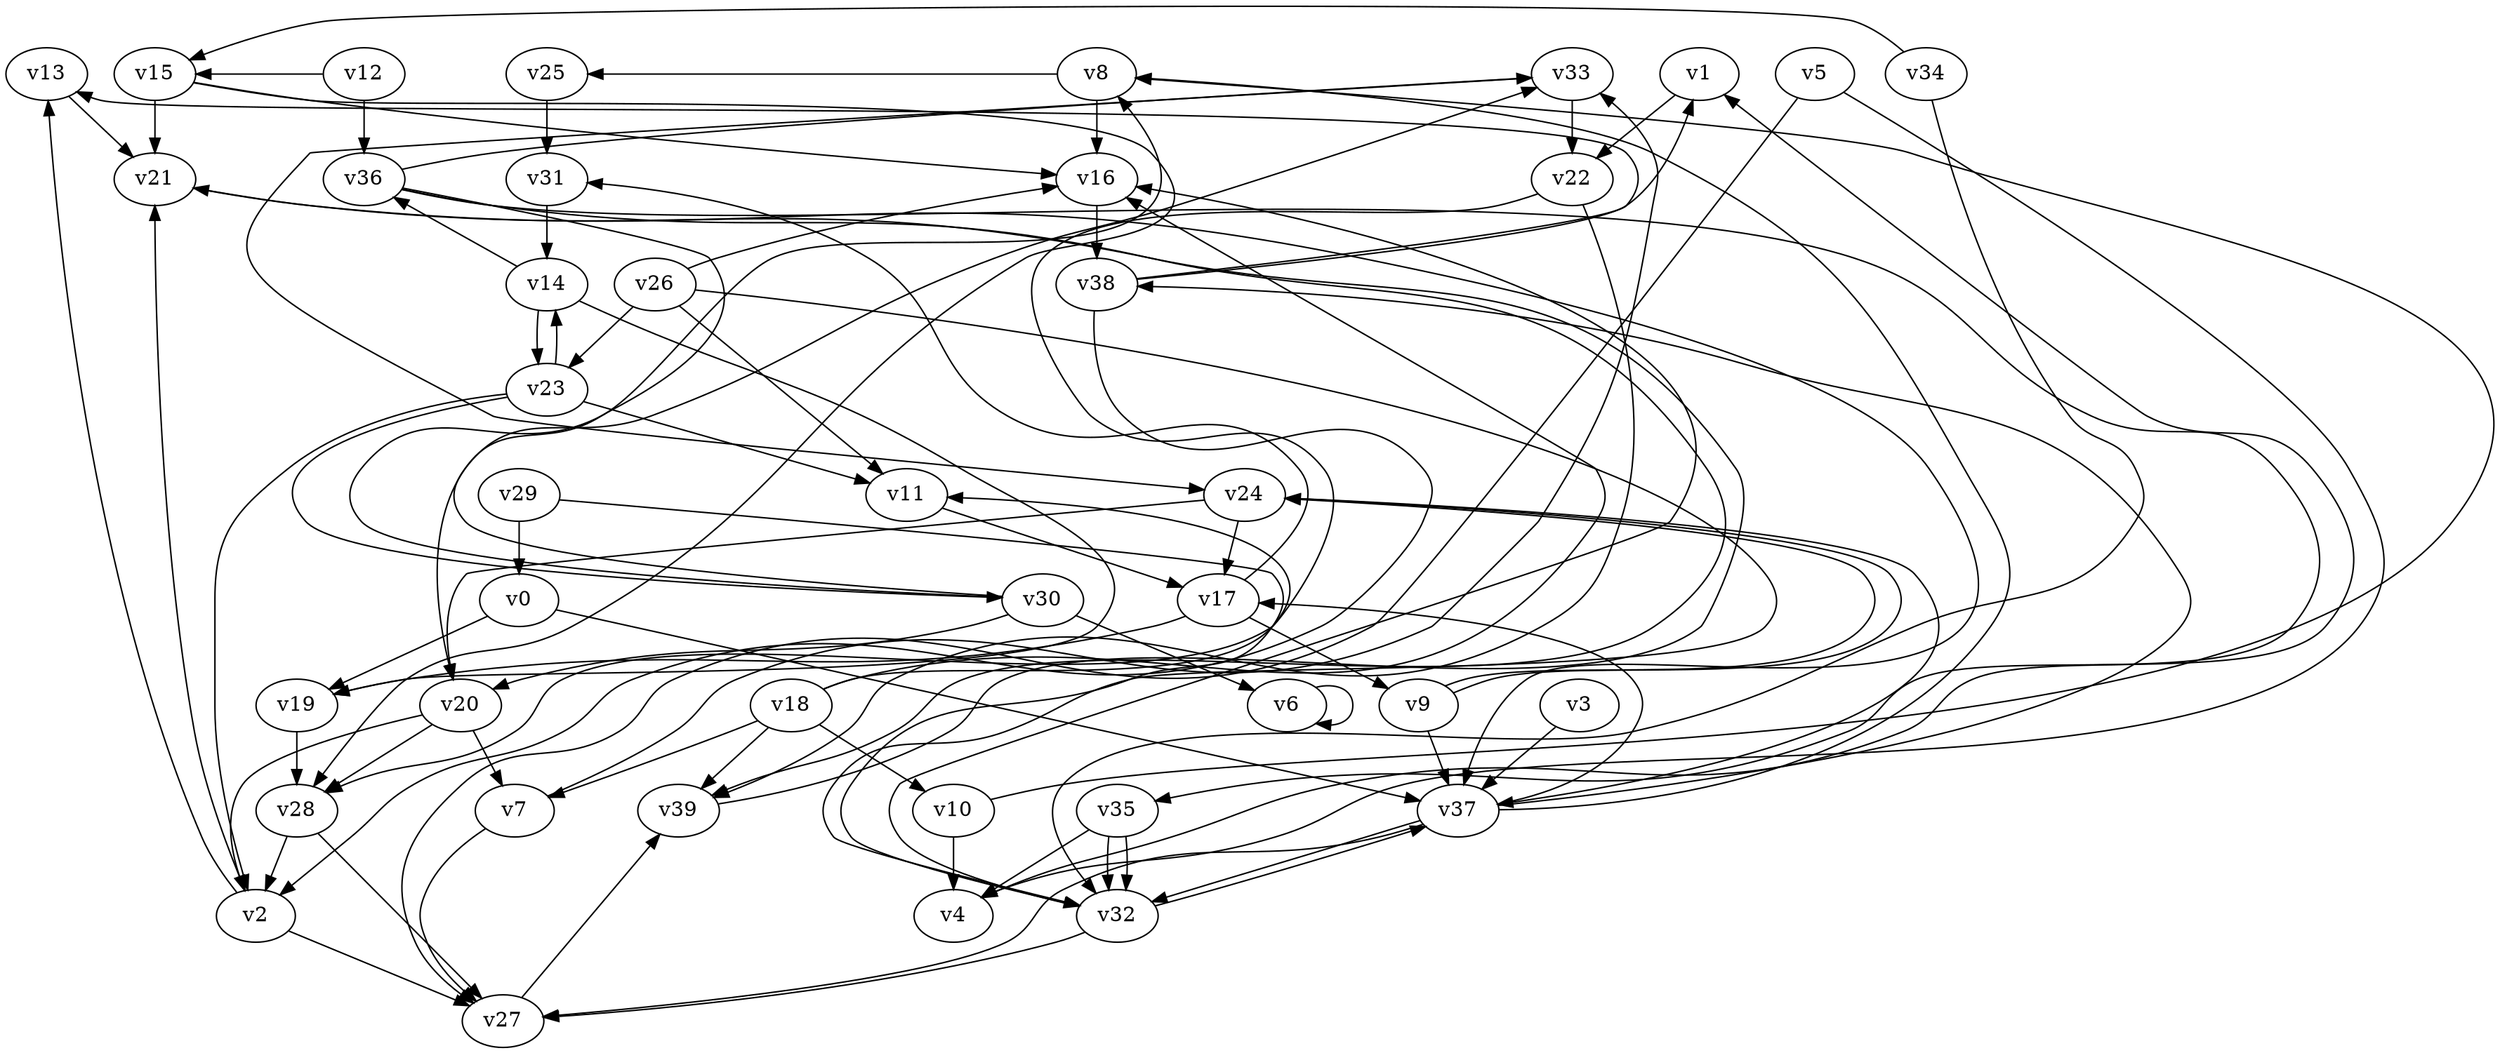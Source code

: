 // Benchmark game 57 - 40 vertices
digraph G {
    v0 [name="v0", player=1];
    v1 [name="v1", player=0];
    v2 [name="v2", player=1];
    v3 [name="v3", player=1];
    v4 [name="v4", player=0];
    v5 [name="v5", player=0];
    v6 [name="v6", player=1];
    v7 [name="v7", player=1];
    v8 [name="v8", player=1];
    v9 [name="v9", player=1];
    v10 [name="v10", player=0];
    v11 [name="v11", player=0, target=1];
    v12 [name="v12", player=0];
    v13 [name="v13", player=0, target=1];
    v14 [name="v14", player=1];
    v15 [name="v15", player=0];
    v16 [name="v16", player=0];
    v17 [name="v17", player=1];
    v18 [name="v18", player=0];
    v19 [name="v19", player=0];
    v20 [name="v20", player=0];
    v21 [name="v21", player=1];
    v22 [name="v22", player=1];
    v23 [name="v23", player=0];
    v24 [name="v24", player=0, target=1];
    v25 [name="v25", player=1];
    v26 [name="v26", player=0];
    v27 [name="v27", player=1, target=1];
    v28 [name="v28", player=1];
    v29 [name="v29", player=1];
    v30 [name="v30", player=1];
    v31 [name="v31", player=0];
    v32 [name="v32", player=0];
    v33 [name="v33", player=1];
    v34 [name="v34", player=1];
    v35 [name="v35", player=1];
    v36 [name="v36", player=0];
    v37 [name="v37", player=1];
    v38 [name="v38", player=1];
    v39 [name="v39", player=1];

    v0 -> v19;
    v1 -> v22 [constraint="time <= 24"];
    v2 -> v21 [constraint="time <= 13"];
    v3 -> v37;
    v4 -> v1 [constraint="time == 19"];
    v5 -> v27 [constraint="time <= 6"];
    v6 -> v6 [constraint="time % 4 == 3"];
    v7 -> v27 [constraint="time % 6 == 4"];
    v8 -> v16;
    v9 -> v24 [constraint="time == 7"];
    v10 -> v8 [constraint="time <= 13"];
    v11 -> v17;
    v12 -> v15 [constraint="time >= 5"];
    v13 -> v21 [constraint="time % 2 == 1"];
    v14 -> v23;
    v15 -> v16 [constraint="time >= 13"];
    v16 -> v38;
    v17 -> v19 [constraint="time % 4 == 2"];
    v18 -> v11 [constraint="time == 0"];
    v19 -> v28;
    v20 -> v2 [constraint="(time % 4 == 0) || (time % 4 == 0)"];
    v21 -> v37 [constraint="time <= 13"];
    v22 -> v39 [constraint="time % 2 == 1"];
    v23 -> v11;
    v24 -> v17;
    v25 -> v31;
    v26 -> v11;
    v27 -> v39 [constraint="time % 3 == 0"];
    v28 -> v2;
    v29 -> v32 [constraint="time <= 23"];
    v30 -> v20;
    v31 -> v14;
    v32 -> v16 [constraint="(time % 3 == 0) || (time % 5 == 0)"];
    v33 -> v22;
    v34 -> v32 [constraint="time == 16"];
    v35 -> v4;
    v36 -> v20 [constraint="time % 5 == 0"];
    v37 -> v27 [constraint="time <= 9"];
    v38 -> v1 [constraint="time == 11"];
    v39 -> v21 [constraint="(time >= 6) && (time <= 22)"];
    v18 -> v39;
    v23 -> v2;
    v9 -> v37;
    v38 -> v13 [constraint="time >= 9"];
    v32 -> v37 [constraint="time >= 4"];
    v24 -> v37;
    v9 -> v24 [constraint="time >= 11"];
    v5 -> v4 [constraint="(time >= 10) && (time <= 23)"];
    v36 -> v35 [constraint="time >= 9"];
    v7 -> v33 [constraint="time >= 10"];
    v30 -> v33 [constraint="time % 4 == 2"];
    v12 -> v36;
    v15 -> v21;
    v23 -> v14 [constraint="time == 3"];
    v15 -> v28 [constraint="time >= 15"];
    v26 -> v23;
    v35 -> v32;
    v23 -> v30 [constraint="time % 5 == 3"];
    v14 -> v36 [constraint="time >= 3"];
    v34 -> v15 [constraint="time >= 7"];
    v37 -> v8 [constraint="time % 4 == 2"];
    v20 -> v7;
    v26 -> v32 [constraint="(time >= 4) && (time <= 17)"];
    v29 -> v0;
    v26 -> v16 [constraint="time >= 12"];
    v30 -> v6;
    v2 -> v27;
    v10 -> v4;
    v33 -> v24 [constraint="time <= 16"];
    v8 -> v25 [constraint="time % 3 == 2"];
    v18 -> v7 [constraint="time == 10"];
    v37 -> v38 [constraint="time % 2 == 0"];
    v22 -> v28 [constraint="time <= 25"];
    v28 -> v27;
    v30 -> v8 [constraint="time >= 12"];
    v37 -> v32;
    v0 -> v37 [constraint="time % 5 == 3"];
    v20 -> v28;
    v37 -> v17 [constraint="time <= 8"];
    v14 -> v19 [constraint="time == 1"];
    v36 -> v33 [constraint="time <= 23"];
    v32 -> v27;
    v24 -> v20 [constraint="time >= 3"];
    v2 -> v13 [constraint="time == 8"];
    v36 -> v39 [constraint="time == 11"];
    v18 -> v10;
    v17 -> v31 [constraint="time == 5"];
    v18 -> v16 [constraint="(time >= 4) && (time <= 25)"];
    v17 -> v9;
    v35 -> v32 [constraint="time >= 1"];
    v38 -> v2 [constraint="(time >= 4) && (time <= 15)"];
}

